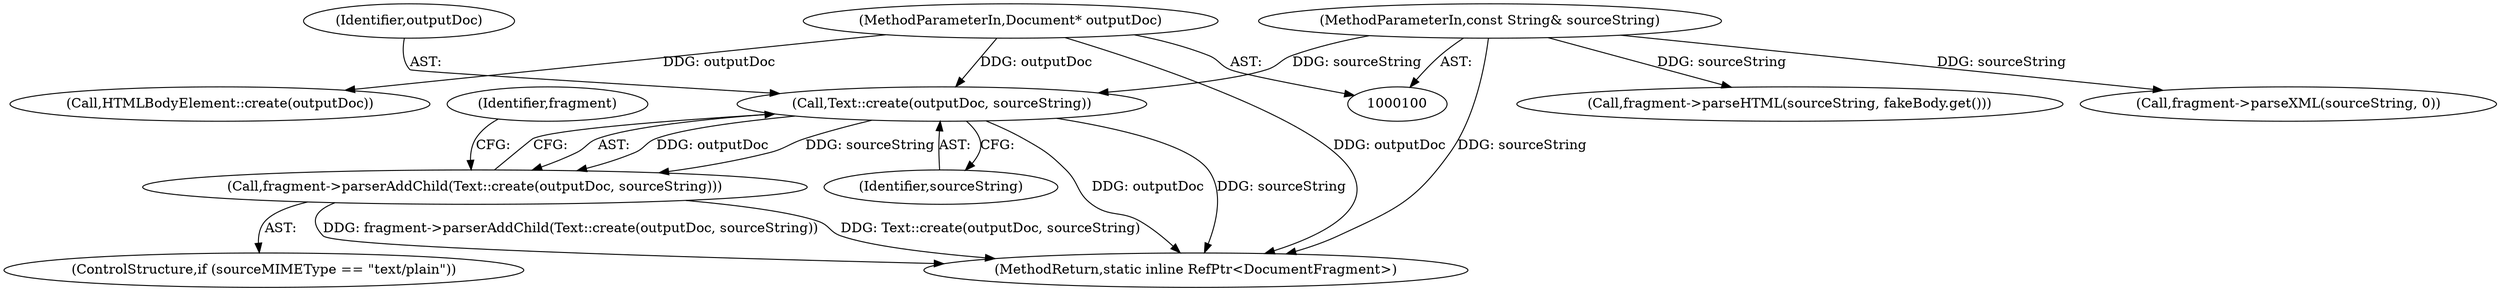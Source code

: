 digraph "1_Chrome_73edae623529f04c668268de49d00324b96166a2_9@API" {
"1000128" [label="(Call,Text::create(outputDoc, sourceString))"];
"1000103" [label="(MethodParameterIn,Document* outputDoc)"];
"1000101" [label="(MethodParameterIn,const String& sourceString)"];
"1000127" [label="(Call,fragment->parserAddChild(Text::create(outputDoc, sourceString)))"];
"1000130" [label="(Identifier,sourceString)"];
"1000119" [label="(Call,fragment->parseHTML(sourceString, fakeBody.get()))"];
"1000145" [label="(Identifier,fragment)"];
"1000101" [label="(MethodParameterIn,const String& sourceString)"];
"1000129" [label="(Identifier,outputDoc)"];
"1000128" [label="(Call,Text::create(outputDoc, sourceString))"];
"1000103" [label="(MethodParameterIn,Document* outputDoc)"];
"1000136" [label="(Call,fragment->parseXML(sourceString, 0))"];
"1000146" [label="(MethodReturn,static inline RefPtr<DocumentFragment>)"];
"1000123" [label="(ControlStructure,if (sourceMIMEType == \"text/plain\"))"];
"1000127" [label="(Call,fragment->parserAddChild(Text::create(outputDoc, sourceString)))"];
"1000117" [label="(Call,HTMLBodyElement::create(outputDoc))"];
"1000128" -> "1000127"  [label="AST: "];
"1000128" -> "1000130"  [label="CFG: "];
"1000129" -> "1000128"  [label="AST: "];
"1000130" -> "1000128"  [label="AST: "];
"1000127" -> "1000128"  [label="CFG: "];
"1000128" -> "1000146"  [label="DDG: sourceString"];
"1000128" -> "1000146"  [label="DDG: outputDoc"];
"1000128" -> "1000127"  [label="DDG: outputDoc"];
"1000128" -> "1000127"  [label="DDG: sourceString"];
"1000103" -> "1000128"  [label="DDG: outputDoc"];
"1000101" -> "1000128"  [label="DDG: sourceString"];
"1000103" -> "1000100"  [label="AST: "];
"1000103" -> "1000146"  [label="DDG: outputDoc"];
"1000103" -> "1000117"  [label="DDG: outputDoc"];
"1000101" -> "1000100"  [label="AST: "];
"1000101" -> "1000146"  [label="DDG: sourceString"];
"1000101" -> "1000119"  [label="DDG: sourceString"];
"1000101" -> "1000136"  [label="DDG: sourceString"];
"1000127" -> "1000123"  [label="AST: "];
"1000145" -> "1000127"  [label="CFG: "];
"1000127" -> "1000146"  [label="DDG: fragment->parserAddChild(Text::create(outputDoc, sourceString))"];
"1000127" -> "1000146"  [label="DDG: Text::create(outputDoc, sourceString)"];
}
